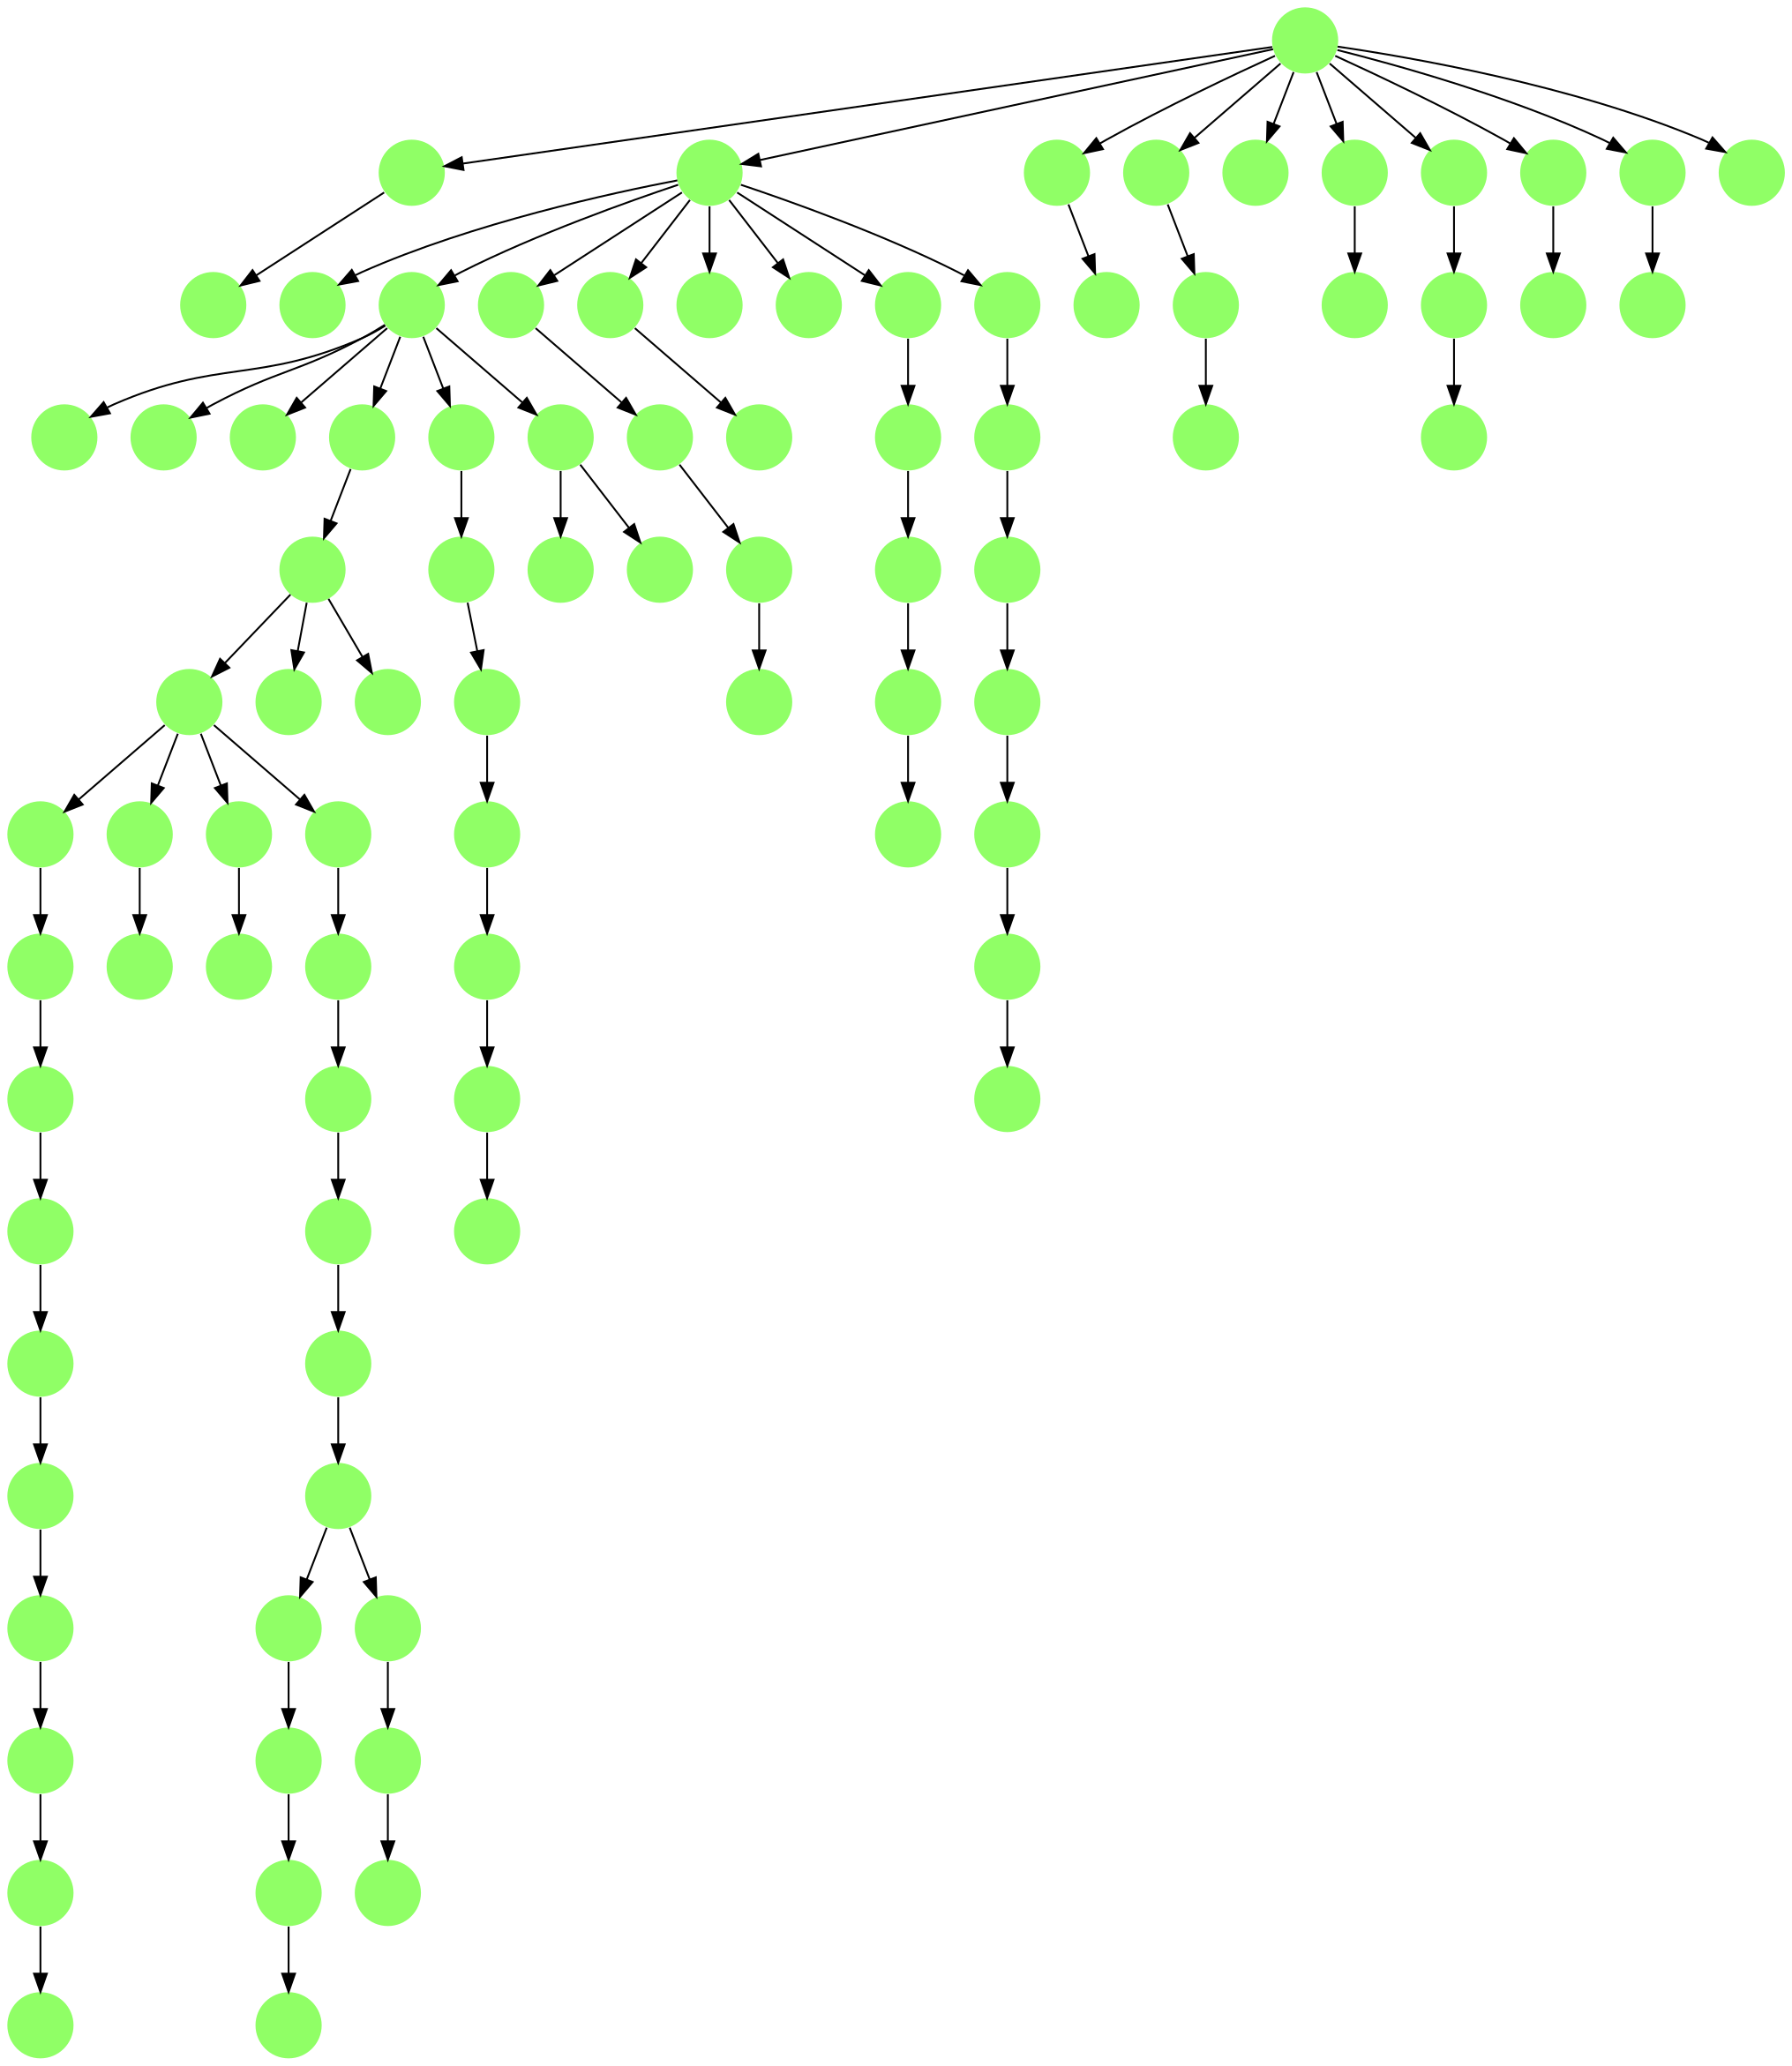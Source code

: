 digraph{
0 [tooltip = "M", penwidth = 0, style = filled, fillcolor = "#90ff66", shape = circle, label = ""]
1 [tooltip = "M", penwidth = 0, style = filled, fillcolor = "#90ff66", shape = circle, label = ""]
2 [tooltip = "M", penwidth = 0, style = filled, fillcolor = "#90ff66", shape = circle, label = ""]
3 [tooltip = "M", penwidth = 0, style = filled, fillcolor = "#90ff66", shape = circle, label = ""]
4 [tooltip = "M", penwidth = 0, style = filled, fillcolor = "#90ff66", shape = circle, label = ""]
5 [tooltip = "M", penwidth = 0, style = filled, fillcolor = "#90ff66", shape = circle, label = ""]
6 [tooltip = "M", penwidth = 0, style = filled, fillcolor = "#90ff66", shape = circle, label = ""]
7 [tooltip = "M", penwidth = 0, style = filled, fillcolor = "#90ff66", shape = circle, label = ""]
8 [tooltip = "M", penwidth = 0, style = filled, fillcolor = "#90ff66", shape = circle, label = ""]
9 [tooltip = "M", penwidth = 0, style = filled, fillcolor = "#90ff66", shape = circle, label = ""]
10 [tooltip = "M", penwidth = 0, style = filled, fillcolor = "#90ff66", shape = circle, label = ""]
11 [tooltip = "M", penwidth = 0, style = filled, fillcolor = "#90ff66", shape = circle, label = ""]
12 [tooltip = "M", penwidth = 0, style = filled, fillcolor = "#90ff66", shape = circle, label = ""]
13 [tooltip = "M", penwidth = 0, style = filled, fillcolor = "#90ff66", shape = circle, label = ""]
14 [tooltip = "M", penwidth = 0, style = filled, fillcolor = "#90ff66", shape = circle, label = ""]
15 [tooltip = "M", penwidth = 0, style = filled, fillcolor = "#90ff66", shape = circle, label = ""]
16 [tooltip = "M", penwidth = 0, style = filled, fillcolor = "#90ff66", shape = circle, label = ""]
17 [tooltip = "M", penwidth = 0, style = filled, fillcolor = "#90ff66", shape = circle, label = ""]
18 [tooltip = "M", penwidth = 0, style = filled, fillcolor = "#90ff66", shape = circle, label = ""]
19 [tooltip = "M", penwidth = 0, style = filled, fillcolor = "#90ff66", shape = circle, label = ""]
20 [tooltip = "M", penwidth = 0, style = filled, fillcolor = "#90ff66", shape = circle, label = ""]
21 [tooltip = "M", penwidth = 0, style = filled, fillcolor = "#90ff66", shape = circle, label = ""]
22 [tooltip = "M", penwidth = 0, style = filled, fillcolor = "#90ff66", shape = circle, label = ""]
23 [tooltip = "M", penwidth = 0, style = filled, fillcolor = "#90ff66", shape = circle, label = ""]
24 [tooltip = "M", penwidth = 0, style = filled, fillcolor = "#90ff66", shape = circle, label = ""]
25 [tooltip = "M", penwidth = 0, style = filled, fillcolor = "#90ff66", shape = circle, label = ""]
26 [tooltip = "M", penwidth = 0, style = filled, fillcolor = "#90ff66", shape = circle, label = ""]
27 [tooltip = "M", penwidth = 0, style = filled, fillcolor = "#90ff66", shape = circle, label = ""]
28 [tooltip = "M", penwidth = 0, style = filled, fillcolor = "#90ff66", shape = circle, label = ""]
29 [tooltip = "M", penwidth = 0, style = filled, fillcolor = "#90ff66", shape = circle, label = ""]
30 [tooltip = "M", penwidth = 0, style = filled, fillcolor = "#90ff66", shape = circle, label = ""]
31 [tooltip = "M", penwidth = 0, style = filled, fillcolor = "#90ff66", shape = circle, label = ""]
32 [tooltip = "M", penwidth = 0, style = filled, fillcolor = "#90ff66", shape = circle, label = ""]
33 [tooltip = "M", penwidth = 0, style = filled, fillcolor = "#90ff66", shape = circle, label = ""]
34 [tooltip = "M", penwidth = 0, style = filled, fillcolor = "#90ff66", shape = circle, label = ""]
35 [tooltip = "M", penwidth = 0, style = filled, fillcolor = "#90ff66", shape = circle, label = ""]
36 [tooltip = "M", penwidth = 0, style = filled, fillcolor = "#90ff66", shape = circle, label = ""]
37 [tooltip = "M", penwidth = 0, style = filled, fillcolor = "#90ff66", shape = circle, label = ""]
38 [tooltip = "M", penwidth = 0, style = filled, fillcolor = "#90ff66", shape = circle, label = ""]
39 [tooltip = "M", penwidth = 0, style = filled, fillcolor = "#90ff66", shape = circle, label = ""]
40 [tooltip = "M", penwidth = 0, style = filled, fillcolor = "#90ff66", shape = circle, label = ""]
41 [tooltip = "M", penwidth = 0, style = filled, fillcolor = "#90ff66", shape = circle, label = ""]
42 [tooltip = "M", penwidth = 0, style = filled, fillcolor = "#90ff66", shape = circle, label = ""]
43 [tooltip = "M", penwidth = 0, style = filled, fillcolor = "#90ff66", shape = circle, label = ""]
44 [tooltip = "M", penwidth = 0, style = filled, fillcolor = "#90ff66", shape = circle, label = ""]
45 [tooltip = "M", penwidth = 0, style = filled, fillcolor = "#90ff66", shape = circle, label = ""]
46 [tooltip = "M", penwidth = 0, style = filled, fillcolor = "#90ff66", shape = circle, label = ""]
47 [tooltip = "M", penwidth = 0, style = filled, fillcolor = "#90ff66", shape = circle, label = ""]
48 [tooltip = "M", penwidth = 0, style = filled, fillcolor = "#90ff66", shape = circle, label = ""]
49 [tooltip = "M", penwidth = 0, style = filled, fillcolor = "#90ff66", shape = circle, label = ""]
50 [tooltip = "M", penwidth = 0, style = filled, fillcolor = "#90ff66", shape = circle, label = ""]
51 [tooltip = "M", penwidth = 0, style = filled, fillcolor = "#90ff66", shape = circle, label = ""]
52 [tooltip = "M", penwidth = 0, style = filled, fillcolor = "#90ff66", shape = circle, label = ""]
53 [tooltip = "M", penwidth = 0, style = filled, fillcolor = "#90ff66", shape = circle, label = ""]
54 [tooltip = "M", penwidth = 0, style = filled, fillcolor = "#90ff66", shape = circle, label = ""]
55 [tooltip = "M", penwidth = 0, style = filled, fillcolor = "#90ff66", shape = circle, label = ""]
56 [tooltip = "M", penwidth = 0, style = filled, fillcolor = "#90ff66", shape = circle, label = ""]
57 [tooltip = "M", penwidth = 0, style = filled, fillcolor = "#90ff66", shape = circle, label = ""]
58 [tooltip = "M", penwidth = 0, style = filled, fillcolor = "#90ff66", shape = circle, label = ""]
59 [tooltip = "M", penwidth = 0, style = filled, fillcolor = "#90ff66", shape = circle, label = ""]
60 [tooltip = "M", penwidth = 0, style = filled, fillcolor = "#90ff66", shape = circle, label = ""]
61 [tooltip = "M", penwidth = 0, style = filled, fillcolor = "#90ff66", shape = circle, label = ""]
62 [tooltip = "M", penwidth = 0, style = filled, fillcolor = "#90ff66", shape = circle, label = ""]
63 [tooltip = "M", penwidth = 0, style = filled, fillcolor = "#90ff66", shape = circle, label = ""]
64 [tooltip = "M", penwidth = 0, style = filled, fillcolor = "#90ff66", shape = circle, label = ""]
65 [tooltip = "M", penwidth = 0, style = filled, fillcolor = "#90ff66", shape = circle, label = ""]
66 [tooltip = "M", penwidth = 0, style = filled, fillcolor = "#90ff66", shape = circle, label = ""]
67 [tooltip = "M", penwidth = 0, style = filled, fillcolor = "#90ff66", shape = circle, label = ""]
68 [tooltip = "M", penwidth = 0, style = filled, fillcolor = "#90ff66", shape = circle, label = ""]
69 [tooltip = "M", penwidth = 0, style = filled, fillcolor = "#90ff66", shape = circle, label = ""]
70 [tooltip = "M", penwidth = 0, style = filled, fillcolor = "#90ff66", shape = circle, label = ""]
71 [tooltip = "M", penwidth = 0, style = filled, fillcolor = "#90ff66", shape = circle, label = ""]
72 [tooltip = "M", penwidth = 0, style = filled, fillcolor = "#90ff66", shape = circle, label = ""]
73 [tooltip = "M", penwidth = 0, style = filled, fillcolor = "#90ff66", shape = circle, label = ""]
74 [tooltip = "M", penwidth = 0, style = filled, fillcolor = "#90ff66", shape = circle, label = ""]
75 [tooltip = "M", penwidth = 0, style = filled, fillcolor = "#90ff66", shape = circle, label = ""]
76 [tooltip = "M", penwidth = 0, style = filled, fillcolor = "#90ff66", shape = circle, label = ""]
77 [tooltip = "M", penwidth = 0, style = filled, fillcolor = "#90ff66", shape = circle, label = ""]
78 [tooltip = "M", penwidth = 0, style = filled, fillcolor = "#90ff66", shape = circle, label = ""]
79 [tooltip = "M", penwidth = 0, style = filled, fillcolor = "#90ff66", shape = circle, label = ""]
80 [tooltip = "M", penwidth = 0, style = filled, fillcolor = "#90ff66", shape = circle, label = ""]
81 [tooltip = "M", penwidth = 0, style = filled, fillcolor = "#90ff66", shape = circle, label = ""]
82 [tooltip = "M", penwidth = 0, style = filled, fillcolor = "#90ff66", shape = circle, label = ""]
83 [tooltip = "M", penwidth = 0, style = filled, fillcolor = "#90ff66", shape = circle, label = ""]
84 [tooltip = "M", penwidth = 0, style = filled, fillcolor = "#90ff66", shape = circle, label = ""]
85 [tooltip = "M", penwidth = 0, style = filled, fillcolor = "#90ff66", shape = circle, label = ""]
86 [tooltip = "M", penwidth = 0, style = filled, fillcolor = "#90ff66", shape = circle, label = ""]
22 -> 57
63 -> 14
67 -> 85
50 -> 60
57 -> 20
65 -> 39
30 -> 51
80 -> 78
5 -> 8
55 -> 31
9 -> 66
72 -> 70
61 -> 79
46 -> 25
74 -> 73
13 -> 35
8 -> 21
82 -> 81
10 -> 24
64 -> 61
44 -> 3
45 -> 28
5 -> 27
55 -> 50
13 -> 26
1 -> 68
10 -> 65
13 -> 41
15 -> 23
8 -> 62
8 -> 32
5 -> 53
79 -> 82
6 -> 11
5 -> 17
7 -> 18
47 -> 33
5 -> 46
62 -> 45
42 -> 37
73 -> 69
8 -> 4
71 -> 67
8 -> 13
28 -> 29
69 -> 72
5 -> 49
60 -> 84
49 -> 86
16 -> 12
81 -> 83
13 -> 2
58 -> 55
52 -> 30
7 -> 36
66 -> 19
13 -> 56
38 -> 0
21 -> 22
32 -> 43
14 -> 58
56 -> 64
80 -> 77
51 -> 75
17 -> 47
31 -> 9
5 -> 6
37 -> 76
29 -> 54
8 -> 40
39 -> 63
5 -> 42
8 -> 59
70 -> 71
7 -> 10
68 -> 74
24 -> 48
54 -> 16
10 -> 44
5 -> 15
10 -> 1
41 -> 7
59 -> 52
8 -> 34
5 -> 38
13 -> 80
}
